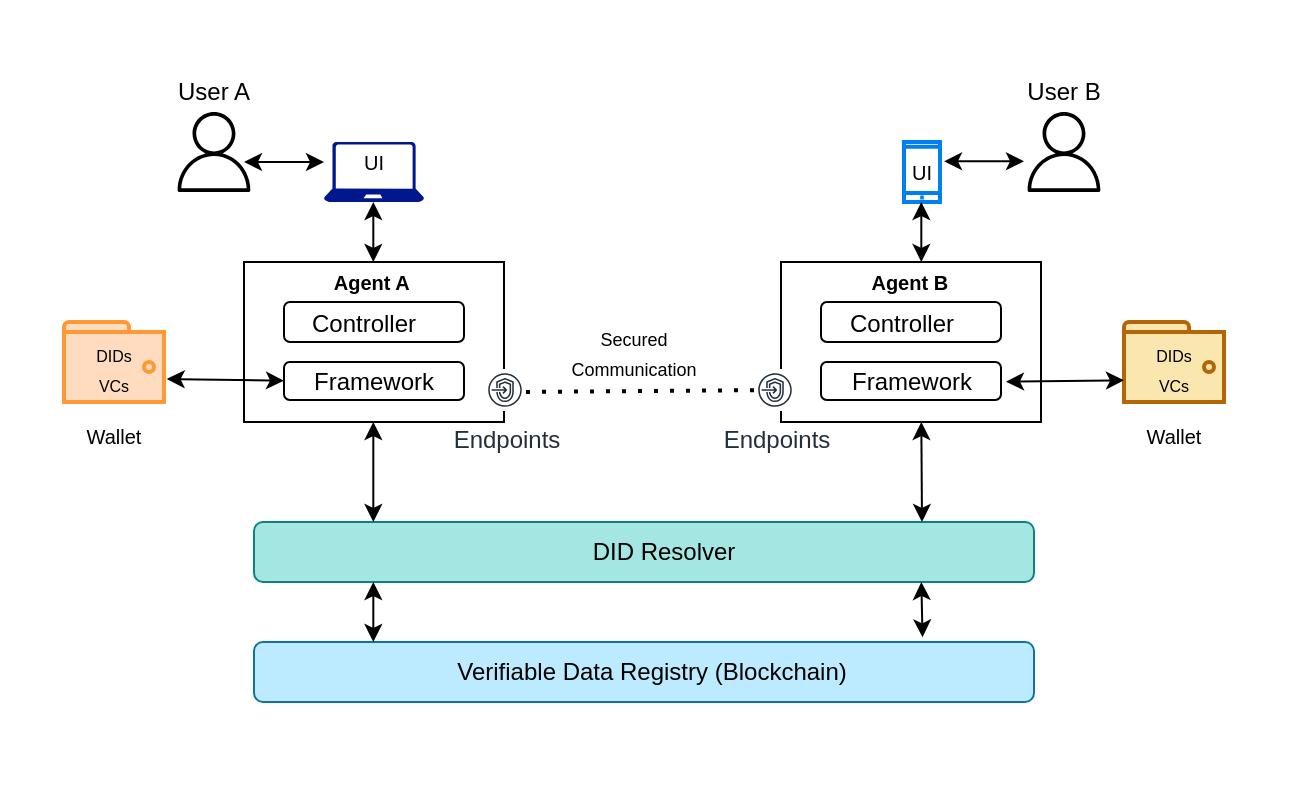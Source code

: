 <mxfile version="21.6.8" type="github">
  <diagram name="Page-1" id="a4xb-gLP5AdaKO1f3Zdw">
    <mxGraphModel dx="989" dy="522" grid="1" gridSize="10" guides="1" tooltips="1" connect="1" arrows="1" fold="1" page="1" pageScale="1" pageWidth="850" pageHeight="1100" math="0" shadow="0">
      <root>
        <mxCell id="0" />
        <mxCell id="1" parent="0" />
        <mxCell id="CS8Ym4x5H-uyX8VGHA71-66" value="" style="rounded=0;whiteSpace=wrap;html=1;strokeColor=#FFFFFF;" vertex="1" parent="1">
          <mxGeometry x="38.5" y="310" width="650" height="400" as="geometry" />
        </mxCell>
        <mxCell id="CS8Ym4x5H-uyX8VGHA71-2" value="" style="sketch=0;outlineConnect=0;fillColor=#000000;strokeColor=#6666FF;dashed=0;verticalLabelPosition=bottom;verticalAlign=top;align=center;html=1;fontSize=12;fontStyle=0;aspect=fixed;pointerEvents=1;shape=mxgraph.aws4.user;fontColor=#ffffff;" vertex="1" parent="1">
          <mxGeometry x="125" y="365" width="40" height="40" as="geometry" />
        </mxCell>
        <mxCell id="CS8Ym4x5H-uyX8VGHA71-4" value="" style="sketch=0;aspect=fixed;pointerEvents=1;shadow=0;dashed=0;html=1;strokeColor=none;labelPosition=center;verticalLabelPosition=bottom;verticalAlign=top;align=center;fillColor=#00188D;shape=mxgraph.azure.laptop" vertex="1" parent="1">
          <mxGeometry x="200" y="380" width="50" height="30" as="geometry" />
        </mxCell>
        <mxCell id="CS8Ym4x5H-uyX8VGHA71-7" value="" style="rounded=0;whiteSpace=wrap;html=1;" vertex="1" parent="1">
          <mxGeometry x="160" y="440" width="130" height="80" as="geometry" />
        </mxCell>
        <mxCell id="CS8Ym4x5H-uyX8VGHA71-8" value="" style="rounded=1;whiteSpace=wrap;html=1;" vertex="1" parent="1">
          <mxGeometry x="180" y="460" width="90" height="20" as="geometry" />
        </mxCell>
        <mxCell id="CS8Ym4x5H-uyX8VGHA71-9" value="" style="rounded=1;whiteSpace=wrap;html=1;" vertex="1" parent="1">
          <mxGeometry x="180" y="490" width="90" height="19" as="geometry" />
        </mxCell>
        <mxCell id="CS8Ym4x5H-uyX8VGHA71-12" value="" style="html=1;verticalLabelPosition=bottom;align=center;labelBackgroundColor=#ffffff;verticalAlign=top;strokeWidth=2;strokeColor=#FF9933;shadow=0;dashed=0;shape=mxgraph.ios7.icons.wallet;fillColor=#FFDBBF;" vertex="1" parent="1">
          <mxGeometry x="70" y="470" width="50" height="40" as="geometry" />
        </mxCell>
        <mxCell id="CS8Ym4x5H-uyX8VGHA71-13" value="" style="sketch=0;outlineConnect=0;fontColor=#232F3E;gradientColor=none;fillColor=#000000;strokeColor=none;dashed=0;verticalLabelPosition=bottom;verticalAlign=top;align=center;html=1;fontSize=12;fontStyle=0;aspect=fixed;pointerEvents=1;shape=mxgraph.aws4.user;" vertex="1" parent="1">
          <mxGeometry x="550" y="365" width="40" height="40" as="geometry" />
        </mxCell>
        <mxCell id="CS8Ym4x5H-uyX8VGHA71-14" value="" style="html=1;verticalLabelPosition=bottom;align=center;labelBackgroundColor=#ffffff;verticalAlign=top;strokeWidth=2;strokeColor=#0080F0;shadow=0;dashed=0;shape=mxgraph.ios7.icons.smartphone;" vertex="1" parent="1">
          <mxGeometry x="490" y="380" width="18" height="30" as="geometry" />
        </mxCell>
        <mxCell id="CS8Ym4x5H-uyX8VGHA71-18" value="" style="html=1;verticalLabelPosition=bottom;align=center;labelBackgroundColor=#ffffff;verticalAlign=top;strokeWidth=2;shadow=0;dashed=0;shape=mxgraph.ios7.icons.wallet;strokeColor=#b46504;fillColor=#FAE6AF;" vertex="1" parent="1">
          <mxGeometry x="600" y="470" width="50" height="40" as="geometry" />
        </mxCell>
        <mxCell id="CS8Ym4x5H-uyX8VGHA71-22" value="Endpoints" style="sketch=0;outlineConnect=0;fontColor=#232F3E;gradientColor=none;strokeColor=#232F3E;fillColor=#ffffff;dashed=0;verticalLabelPosition=bottom;verticalAlign=top;align=center;html=1;fontSize=12;fontStyle=0;aspect=fixed;shape=mxgraph.aws4.resourceIcon;resIcon=mxgraph.aws4.endpoints;" vertex="1" parent="1">
          <mxGeometry x="280" y="493.5" width="21" height="21" as="geometry" />
        </mxCell>
        <mxCell id="CS8Ym4x5H-uyX8VGHA71-24" value="" style="rounded=1;whiteSpace=wrap;html=1;fillColor=#A3E6E2;strokeColor=#0e8088;" vertex="1" parent="1">
          <mxGeometry x="165" y="570" width="390" height="30" as="geometry" />
        </mxCell>
        <mxCell id="CS8Ym4x5H-uyX8VGHA71-26" value="" style="rounded=1;whiteSpace=wrap;html=1;fillColor=#BCEBFF;strokeColor=#10739e;" vertex="1" parent="1">
          <mxGeometry x="165" y="630" width="390" height="30" as="geometry" />
        </mxCell>
        <mxCell id="CS8Ym4x5H-uyX8VGHA71-28" value="Controller" style="text;html=1;strokeColor=none;fillColor=none;align=center;verticalAlign=middle;whiteSpace=wrap;rounded=0;" vertex="1" parent="1">
          <mxGeometry x="190" y="456" width="60" height="30" as="geometry" />
        </mxCell>
        <mxCell id="CS8Ym4x5H-uyX8VGHA71-29" value="Framework" style="text;html=1;strokeColor=none;fillColor=none;align=center;verticalAlign=middle;whiteSpace=wrap;rounded=0;" vertex="1" parent="1">
          <mxGeometry x="195" y="484.5" width="60" height="30" as="geometry" />
        </mxCell>
        <mxCell id="CS8Ym4x5H-uyX8VGHA71-30" value="" style="rounded=0;whiteSpace=wrap;html=1;" vertex="1" parent="1">
          <mxGeometry x="428.5" y="440" width="130" height="80" as="geometry" />
        </mxCell>
        <mxCell id="CS8Ym4x5H-uyX8VGHA71-31" value="" style="rounded=1;whiteSpace=wrap;html=1;" vertex="1" parent="1">
          <mxGeometry x="448.5" y="460" width="90" height="20" as="geometry" />
        </mxCell>
        <mxCell id="CS8Ym4x5H-uyX8VGHA71-32" value="" style="rounded=1;whiteSpace=wrap;html=1;" vertex="1" parent="1">
          <mxGeometry x="448.5" y="490" width="90" height="19" as="geometry" />
        </mxCell>
        <mxCell id="CS8Ym4x5H-uyX8VGHA71-33" value="Endpoints" style="sketch=0;outlineConnect=0;fontColor=#232F3E;gradientColor=none;strokeColor=#232F3E;fillColor=#ffffff;dashed=0;verticalLabelPosition=bottom;verticalAlign=top;align=center;html=1;fontSize=12;fontStyle=0;aspect=fixed;shape=mxgraph.aws4.resourceIcon;resIcon=mxgraph.aws4.endpoints;" vertex="1" parent="1">
          <mxGeometry x="415" y="493.5" width="21" height="21" as="geometry" />
        </mxCell>
        <mxCell id="CS8Ym4x5H-uyX8VGHA71-34" value="Controller" style="text;html=1;strokeColor=none;fillColor=none;align=center;verticalAlign=middle;whiteSpace=wrap;rounded=0;" vertex="1" parent="1">
          <mxGeometry x="458.5" y="456" width="60" height="30" as="geometry" />
        </mxCell>
        <mxCell id="CS8Ym4x5H-uyX8VGHA71-35" value="Framework" style="text;html=1;strokeColor=none;fillColor=none;align=center;verticalAlign=middle;whiteSpace=wrap;rounded=0;" vertex="1" parent="1">
          <mxGeometry x="463.5" y="484.5" width="60" height="30" as="geometry" />
        </mxCell>
        <mxCell id="CS8Ym4x5H-uyX8VGHA71-36" value="&lt;font size=&quot;1&quot;&gt;&lt;b&gt;&amp;nbsp;Agent A&lt;/b&gt;&lt;/font&gt;" style="text;html=1;strokeColor=none;fillColor=none;align=center;verticalAlign=middle;whiteSpace=wrap;rounded=0;" vertex="1" parent="1">
          <mxGeometry x="190" y="440" width="65" height="20" as="geometry" />
        </mxCell>
        <mxCell id="CS8Ym4x5H-uyX8VGHA71-37" value="&lt;font size=&quot;1&quot;&gt;&lt;b&gt;&amp;nbsp;Agent B&lt;/b&gt;&lt;/font&gt;" style="text;html=1;strokeColor=none;fillColor=none;align=center;verticalAlign=middle;whiteSpace=wrap;rounded=0;" vertex="1" parent="1">
          <mxGeometry x="458.5" y="440" width="65" height="20" as="geometry" />
        </mxCell>
        <mxCell id="CS8Ym4x5H-uyX8VGHA71-38" value="" style="endArrow=classic;startArrow=classic;html=1;rounded=0;exitX=1.027;exitY=0.712;exitDx=0;exitDy=0;exitPerimeter=0;" edge="1" parent="1" source="CS8Ym4x5H-uyX8VGHA71-12">
          <mxGeometry width="50" height="50" relative="1" as="geometry">
            <mxPoint x="130" y="499.16" as="sourcePoint" />
            <mxPoint x="180" y="499.32" as="targetPoint" />
          </mxGeometry>
        </mxCell>
        <mxCell id="CS8Ym4x5H-uyX8VGHA71-39" value="" style="endArrow=classic;startArrow=classic;html=1;rounded=0;exitX=1.027;exitY=0.712;exitDx=0;exitDy=0;exitPerimeter=0;" edge="1" parent="1">
          <mxGeometry width="50" height="50" relative="1" as="geometry">
            <mxPoint x="541" y="499.84" as="sourcePoint" />
            <mxPoint x="600" y="499.16" as="targetPoint" />
          </mxGeometry>
        </mxCell>
        <mxCell id="CS8Ym4x5H-uyX8VGHA71-40" value="" style="endArrow=classic;startArrow=classic;html=1;rounded=0;" edge="1" parent="1">
          <mxGeometry width="50" height="50" relative="1" as="geometry">
            <mxPoint x="224.66" y="440" as="sourcePoint" />
            <mxPoint x="224.66" y="410" as="targetPoint" />
          </mxGeometry>
        </mxCell>
        <mxCell id="CS8Ym4x5H-uyX8VGHA71-41" value="" style="endArrow=classic;startArrow=classic;html=1;rounded=0;" edge="1" parent="1">
          <mxGeometry width="50" height="50" relative="1" as="geometry">
            <mxPoint x="498.66" y="440" as="sourcePoint" />
            <mxPoint x="498.66" y="410" as="targetPoint" />
          </mxGeometry>
        </mxCell>
        <mxCell id="CS8Ym4x5H-uyX8VGHA71-42" value="&lt;font style=&quot;font-size: 10px;&quot;&gt;Wallet&lt;/font&gt;" style="text;html=1;strokeColor=none;fillColor=none;align=center;verticalAlign=middle;whiteSpace=wrap;rounded=0;" vertex="1" parent="1">
          <mxGeometry x="65" y="514.5" width="60" height="25.5" as="geometry" />
        </mxCell>
        <mxCell id="CS8Ym4x5H-uyX8VGHA71-43" value="&lt;font style=&quot;font-size: 10px;&quot;&gt;Wallet&lt;/font&gt;" style="text;html=1;strokeColor=none;fillColor=none;align=center;verticalAlign=middle;whiteSpace=wrap;rounded=0;" vertex="1" parent="1">
          <mxGeometry x="595" y="514.5" width="60" height="25.5" as="geometry" />
        </mxCell>
        <mxCell id="CS8Ym4x5H-uyX8VGHA71-44" value="&lt;font style=&quot;font-size: 8px;&quot;&gt;DIDs&lt;br&gt;VCs&lt;br&gt;&lt;/font&gt;" style="text;html=1;strokeColor=none;fillColor=none;align=center;verticalAlign=middle;whiteSpace=wrap;rounded=0;" vertex="1" parent="1">
          <mxGeometry x="65" y="475" width="60" height="35" as="geometry" />
        </mxCell>
        <mxCell id="CS8Ym4x5H-uyX8VGHA71-45" value="&lt;font style=&quot;font-size: 8px;&quot;&gt;DIDs&lt;br&gt;VCs&lt;br&gt;&lt;/font&gt;" style="text;html=1;strokeColor=none;fillColor=none;align=center;verticalAlign=middle;whiteSpace=wrap;rounded=0;" vertex="1" parent="1">
          <mxGeometry x="595" y="475" width="60" height="35" as="geometry" />
        </mxCell>
        <mxCell id="CS8Ym4x5H-uyX8VGHA71-46" value="User A" style="text;html=1;strokeColor=none;fillColor=none;align=center;verticalAlign=middle;whiteSpace=wrap;rounded=0;" vertex="1" parent="1">
          <mxGeometry x="115" y="340" width="60" height="30" as="geometry" />
        </mxCell>
        <mxCell id="CS8Ym4x5H-uyX8VGHA71-47" value="User B" style="text;html=1;strokeColor=none;fillColor=none;align=center;verticalAlign=middle;whiteSpace=wrap;rounded=0;" vertex="1" parent="1">
          <mxGeometry x="540" y="340" width="60" height="30" as="geometry" />
        </mxCell>
        <mxCell id="CS8Ym4x5H-uyX8VGHA71-48" value="&lt;font style=&quot;font-size: 10px;&quot;&gt;UI&lt;/font&gt;" style="text;html=1;strokeColor=none;fillColor=none;align=center;verticalAlign=middle;whiteSpace=wrap;rounded=0;" vertex="1" parent="1">
          <mxGeometry x="195" y="375" width="60" height="30" as="geometry" />
        </mxCell>
        <mxCell id="CS8Ym4x5H-uyX8VGHA71-49" value="&lt;font style=&quot;font-size: 10px;&quot;&gt;UI&lt;/font&gt;" style="text;html=1;strokeColor=none;fillColor=none;align=center;verticalAlign=middle;whiteSpace=wrap;rounded=0;" vertex="1" parent="1">
          <mxGeometry x="469" y="380" width="60" height="30" as="geometry" />
        </mxCell>
        <mxCell id="CS8Ym4x5H-uyX8VGHA71-50" value="" style="endArrow=classic;startArrow=classic;html=1;rounded=0;exitX=0.153;exitY=0;exitDx=0;exitDy=0;exitPerimeter=0;" edge="1" parent="1" source="CS8Ym4x5H-uyX8VGHA71-24">
          <mxGeometry width="50" height="50" relative="1" as="geometry">
            <mxPoint x="224.66" y="550" as="sourcePoint" />
            <mxPoint x="224.66" y="520" as="targetPoint" />
          </mxGeometry>
        </mxCell>
        <mxCell id="CS8Ym4x5H-uyX8VGHA71-51" value="" style="endArrow=classic;startArrow=classic;html=1;rounded=0;exitX=0.153;exitY=0;exitDx=0;exitDy=0;exitPerimeter=0;" edge="1" parent="1">
          <mxGeometry width="50" height="50" relative="1" as="geometry">
            <mxPoint x="499" y="570" as="sourcePoint" />
            <mxPoint x="498.66" y="520" as="targetPoint" />
          </mxGeometry>
        </mxCell>
        <mxCell id="CS8Ym4x5H-uyX8VGHA71-52" value="" style="endArrow=classic;startArrow=classic;html=1;rounded=0;" edge="1" parent="1">
          <mxGeometry width="50" height="50" relative="1" as="geometry">
            <mxPoint x="224.66" y="630" as="sourcePoint" />
            <mxPoint x="224.66" y="600" as="targetPoint" />
          </mxGeometry>
        </mxCell>
        <mxCell id="CS8Ym4x5H-uyX8VGHA71-53" value="" style="endArrow=classic;startArrow=classic;html=1;rounded=0;exitX=0.938;exitY=-0.078;exitDx=0;exitDy=0;exitPerimeter=0;" edge="1" parent="1" source="CS8Ym4x5H-uyX8VGHA71-55">
          <mxGeometry width="50" height="50" relative="1" as="geometry">
            <mxPoint x="498.66" y="630" as="sourcePoint" />
            <mxPoint x="498.66" y="600" as="targetPoint" />
          </mxGeometry>
        </mxCell>
        <mxCell id="CS8Ym4x5H-uyX8VGHA71-54" value="DID Resolver" style="text;html=1;strokeColor=none;fillColor=none;align=center;verticalAlign=middle;whiteSpace=wrap;rounded=0;" vertex="1" parent="1">
          <mxGeometry x="325" y="570" width="90" height="30" as="geometry" />
        </mxCell>
        <mxCell id="CS8Ym4x5H-uyX8VGHA71-55" value="Verifiable Data Registry (Blockchain)" style="text;html=1;strokeColor=none;fillColor=none;align=center;verticalAlign=middle;whiteSpace=wrap;rounded=0;" vertex="1" parent="1">
          <mxGeometry x="208.5" y="630" width="310" height="30" as="geometry" />
        </mxCell>
        <mxCell id="CS8Ym4x5H-uyX8VGHA71-56" value="" style="endArrow=none;dashed=1;html=1;dashPattern=1 3;strokeWidth=2;rounded=0;" edge="1" parent="1" target="CS8Ym4x5H-uyX8VGHA71-33">
          <mxGeometry width="50" height="50" relative="1" as="geometry">
            <mxPoint x="301" y="505" as="sourcePoint" />
            <mxPoint x="351" y="455" as="targetPoint" />
          </mxGeometry>
        </mxCell>
        <mxCell id="CS8Ym4x5H-uyX8VGHA71-57" value="&lt;font style=&quot;font-size: 9px;&quot;&gt;Secured Communication&lt;/font&gt;" style="text;html=1;strokeColor=none;fillColor=none;align=center;verticalAlign=middle;whiteSpace=wrap;rounded=0;" vertex="1" parent="1">
          <mxGeometry x="325" y="470" width="60" height="30" as="geometry" />
        </mxCell>
        <mxCell id="CS8Ym4x5H-uyX8VGHA71-62" value="" style="endArrow=classic;startArrow=classic;html=1;rounded=0;" edge="1" parent="1">
          <mxGeometry width="50" height="50" relative="1" as="geometry">
            <mxPoint x="160" y="390" as="sourcePoint" />
            <mxPoint x="200" y="390" as="targetPoint" />
          </mxGeometry>
        </mxCell>
        <mxCell id="CS8Ym4x5H-uyX8VGHA71-64" value="" style="endArrow=classic;startArrow=classic;html=1;rounded=0;" edge="1" parent="1">
          <mxGeometry width="50" height="50" relative="1" as="geometry">
            <mxPoint x="510" y="389.66" as="sourcePoint" />
            <mxPoint x="550" y="389.66" as="targetPoint" />
          </mxGeometry>
        </mxCell>
      </root>
    </mxGraphModel>
  </diagram>
</mxfile>
